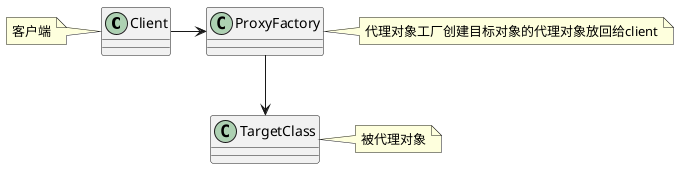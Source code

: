 @startuml

class Client
note left:  客户端
class ProxyFactory
note right:  代理对象工厂创建目标对象的代理对象放回给client
class TargetClass
note right: 被代理对象

Client -> ProxyFactory




ProxyFactory --> TargetClass
@enduml